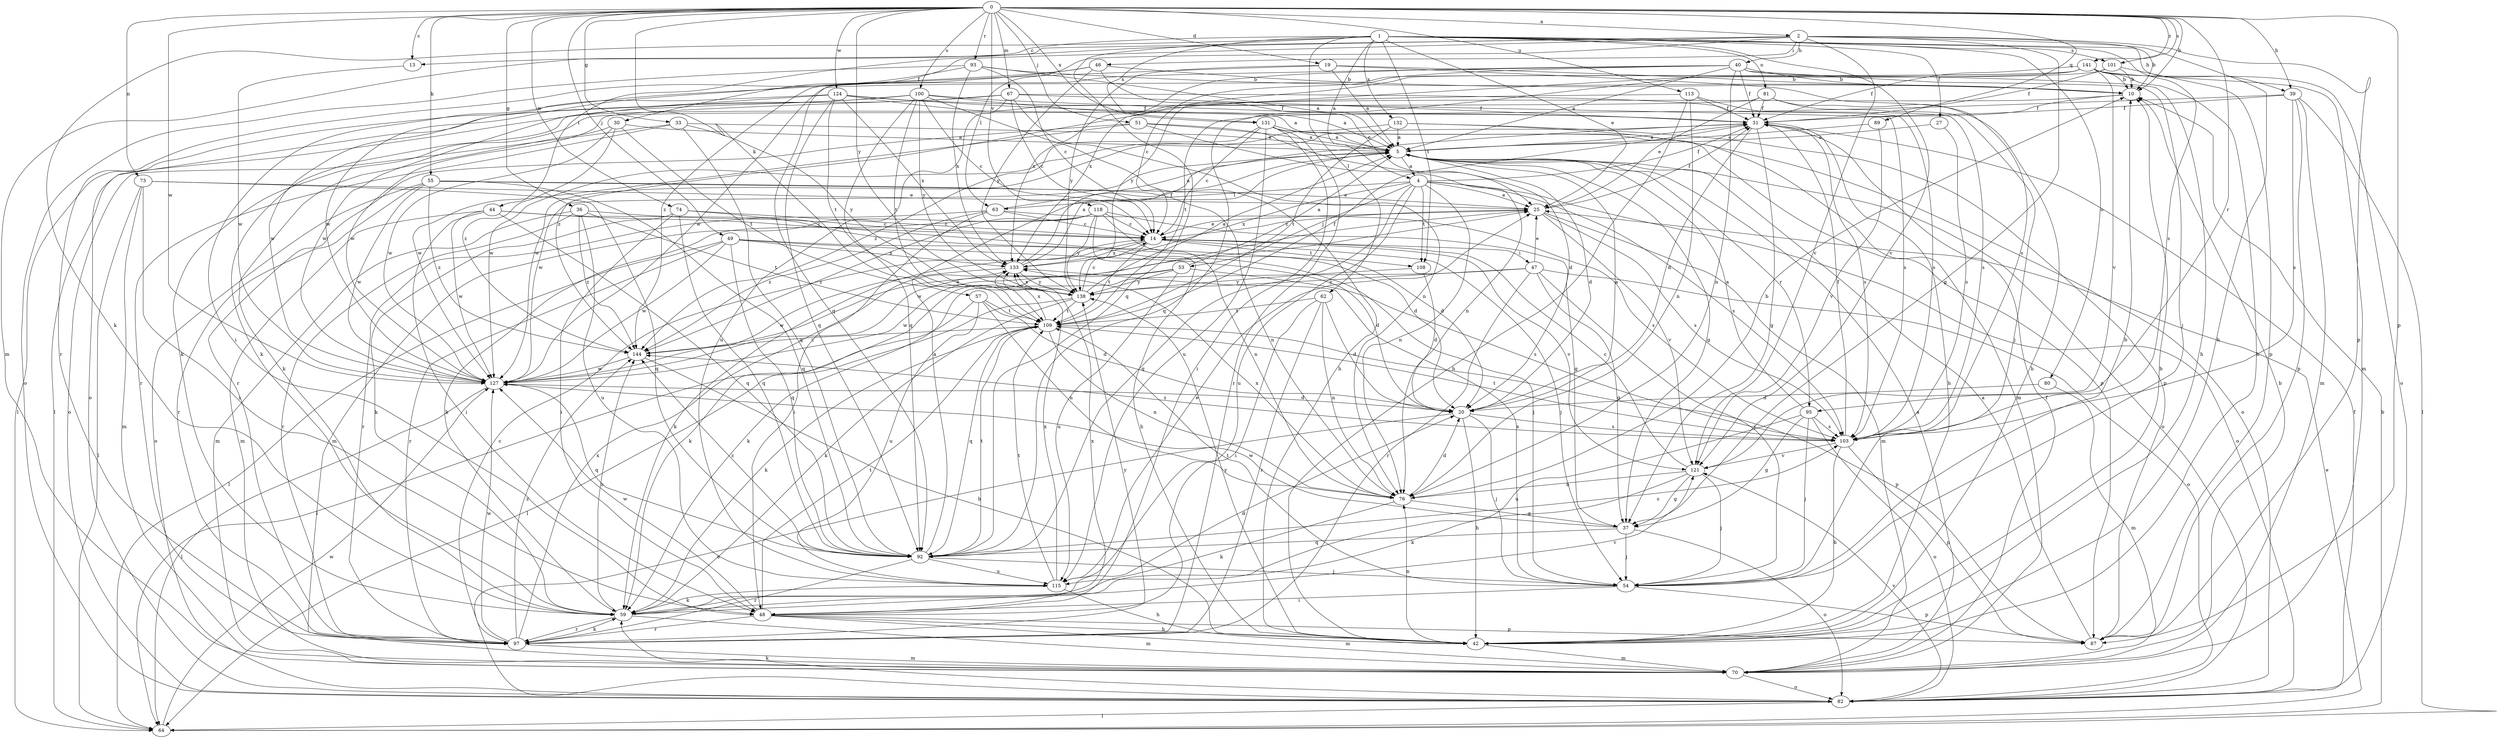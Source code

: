 strict digraph  {
0;
1;
2;
4;
5;
10;
13;
14;
19;
20;
25;
27;
30;
31;
33;
36;
37;
39;
40;
42;
44;
46;
47;
48;
49;
51;
53;
54;
55;
57;
59;
62;
63;
64;
67;
70;
73;
74;
76;
80;
81;
82;
87;
89;
92;
93;
95;
97;
100;
101;
103;
108;
109;
113;
115;
118;
121;
124;
127;
131;
132;
133;
138;
141;
144;
0 -> 2  [label=a];
0 -> 10  [label=b];
0 -> 13  [label=c];
0 -> 19  [label=d];
0 -> 33  [label=g];
0 -> 36  [label=g];
0 -> 39  [label=h];
0 -> 49  [label=j];
0 -> 51  [label=j];
0 -> 55  [label=k];
0 -> 57  [label=k];
0 -> 67  [label=m];
0 -> 73  [label=n];
0 -> 74  [label=n];
0 -> 87  [label=p];
0 -> 89  [label=q];
0 -> 93  [label=r];
0 -> 95  [label=r];
0 -> 100  [label=s];
0 -> 101  [label=s];
0 -> 113  [label=u];
0 -> 118  [label=v];
0 -> 124  [label=w];
0 -> 127  [label=w];
0 -> 131  [label=x];
0 -> 138  [label=y];
0 -> 141  [label=z];
1 -> 4  [label=a];
1 -> 13  [label=c];
1 -> 25  [label=e];
1 -> 27  [label=f];
1 -> 39  [label=h];
1 -> 59  [label=k];
1 -> 62  [label=l];
1 -> 80  [label=o];
1 -> 81  [label=o];
1 -> 92  [label=q];
1 -> 101  [label=s];
1 -> 103  [label=s];
1 -> 108  [label=t];
1 -> 121  [label=v];
1 -> 131  [label=x];
1 -> 132  [label=x];
2 -> 10  [label=b];
2 -> 30  [label=f];
2 -> 37  [label=g];
2 -> 40  [label=h];
2 -> 42  [label=h];
2 -> 44  [label=i];
2 -> 46  [label=i];
2 -> 63  [label=l];
2 -> 70  [label=m];
2 -> 87  [label=p];
2 -> 121  [label=v];
4 -> 25  [label=e];
4 -> 31  [label=f];
4 -> 53  [label=j];
4 -> 63  [label=l];
4 -> 76  [label=n];
4 -> 82  [label=o];
4 -> 92  [label=q];
4 -> 103  [label=s];
4 -> 108  [label=t];
4 -> 115  [label=u];
4 -> 133  [label=x];
5 -> 4  [label=a];
5 -> 20  [label=d];
5 -> 37  [label=g];
5 -> 82  [label=o];
5 -> 95  [label=r];
5 -> 127  [label=w];
10 -> 31  [label=f];
10 -> 59  [label=k];
13 -> 127  [label=w];
14 -> 25  [label=e];
14 -> 47  [label=i];
14 -> 54  [label=j];
14 -> 59  [label=k];
14 -> 108  [label=t];
14 -> 109  [label=t];
14 -> 121  [label=v];
14 -> 133  [label=x];
19 -> 5  [label=a];
19 -> 10  [label=b];
19 -> 48  [label=i];
19 -> 103  [label=s];
19 -> 138  [label=y];
20 -> 5  [label=a];
20 -> 42  [label=h];
20 -> 54  [label=j];
20 -> 82  [label=o];
20 -> 103  [label=s];
25 -> 14  [label=c];
25 -> 31  [label=f];
25 -> 70  [label=m];
25 -> 103  [label=s];
25 -> 121  [label=v];
25 -> 127  [label=w];
27 -> 5  [label=a];
27 -> 103  [label=s];
30 -> 5  [label=a];
30 -> 59  [label=k];
30 -> 109  [label=t];
30 -> 127  [label=w];
30 -> 144  [label=z];
31 -> 5  [label=a];
31 -> 20  [label=d];
31 -> 37  [label=g];
31 -> 42  [label=h];
31 -> 103  [label=s];
31 -> 127  [label=w];
33 -> 5  [label=a];
33 -> 82  [label=o];
33 -> 92  [label=q];
33 -> 97  [label=r];
33 -> 138  [label=y];
36 -> 14  [label=c];
36 -> 70  [label=m];
36 -> 97  [label=r];
36 -> 109  [label=t];
36 -> 115  [label=u];
36 -> 144  [label=z];
37 -> 54  [label=j];
37 -> 82  [label=o];
37 -> 92  [label=q];
37 -> 127  [label=w];
39 -> 31  [label=f];
39 -> 64  [label=l];
39 -> 70  [label=m];
39 -> 87  [label=p];
39 -> 103  [label=s];
39 -> 109  [label=t];
40 -> 5  [label=a];
40 -> 10  [label=b];
40 -> 14  [label=c];
40 -> 31  [label=f];
40 -> 42  [label=h];
40 -> 54  [label=j];
40 -> 76  [label=n];
40 -> 133  [label=x];
40 -> 144  [label=z];
42 -> 10  [label=b];
42 -> 70  [label=m];
42 -> 76  [label=n];
42 -> 138  [label=y];
44 -> 14  [label=c];
44 -> 20  [label=d];
44 -> 48  [label=i];
44 -> 70  [label=m];
44 -> 92  [label=q];
44 -> 127  [label=w];
46 -> 10  [label=b];
46 -> 25  [label=e];
46 -> 92  [label=q];
46 -> 127  [label=w];
46 -> 138  [label=y];
47 -> 25  [label=e];
47 -> 37  [label=g];
47 -> 54  [label=j];
47 -> 59  [label=k];
47 -> 82  [label=o];
47 -> 97  [label=r];
47 -> 138  [label=y];
48 -> 42  [label=h];
48 -> 70  [label=m];
48 -> 87  [label=p];
48 -> 97  [label=r];
48 -> 109  [label=t];
48 -> 127  [label=w];
48 -> 133  [label=x];
49 -> 20  [label=d];
49 -> 54  [label=j];
49 -> 64  [label=l];
49 -> 92  [label=q];
49 -> 97  [label=r];
49 -> 127  [label=w];
49 -> 133  [label=x];
51 -> 5  [label=a];
51 -> 20  [label=d];
51 -> 76  [label=n];
51 -> 97  [label=r];
51 -> 127  [label=w];
53 -> 5  [label=a];
53 -> 59  [label=k];
53 -> 103  [label=s];
53 -> 115  [label=u];
53 -> 127  [label=w];
53 -> 138  [label=y];
54 -> 10  [label=b];
54 -> 48  [label=i];
54 -> 87  [label=p];
54 -> 109  [label=t];
54 -> 133  [label=x];
55 -> 25  [label=e];
55 -> 76  [label=n];
55 -> 82  [label=o];
55 -> 92  [label=q];
55 -> 97  [label=r];
55 -> 127  [label=w];
55 -> 144  [label=z];
57 -> 20  [label=d];
57 -> 64  [label=l];
57 -> 76  [label=n];
57 -> 109  [label=t];
57 -> 115  [label=u];
59 -> 20  [label=d];
59 -> 70  [label=m];
59 -> 97  [label=r];
59 -> 121  [label=v];
59 -> 144  [label=z];
62 -> 20  [label=d];
62 -> 48  [label=i];
62 -> 76  [label=n];
62 -> 97  [label=r];
62 -> 109  [label=t];
63 -> 5  [label=a];
63 -> 14  [label=c];
63 -> 48  [label=i];
63 -> 97  [label=r];
63 -> 103  [label=s];
63 -> 144  [label=z];
64 -> 10  [label=b];
64 -> 25  [label=e];
64 -> 127  [label=w];
67 -> 14  [label=c];
67 -> 31  [label=f];
67 -> 64  [label=l];
67 -> 76  [label=n];
67 -> 103  [label=s];
67 -> 115  [label=u];
67 -> 127  [label=w];
70 -> 5  [label=a];
70 -> 10  [label=b];
70 -> 31  [label=f];
70 -> 82  [label=o];
73 -> 25  [label=e];
73 -> 48  [label=i];
73 -> 64  [label=l];
73 -> 70  [label=m];
73 -> 92  [label=q];
74 -> 14  [label=c];
74 -> 20  [label=d];
74 -> 48  [label=i];
74 -> 59  [label=k];
74 -> 92  [label=q];
76 -> 10  [label=b];
76 -> 20  [label=d];
76 -> 37  [label=g];
76 -> 59  [label=k];
76 -> 133  [label=x];
80 -> 20  [label=d];
80 -> 70  [label=m];
81 -> 25  [label=e];
81 -> 31  [label=f];
81 -> 42  [label=h];
81 -> 54  [label=j];
81 -> 59  [label=k];
82 -> 31  [label=f];
82 -> 59  [label=k];
82 -> 64  [label=l];
82 -> 121  [label=v];
87 -> 5  [label=a];
89 -> 5  [label=a];
89 -> 121  [label=v];
92 -> 5  [label=a];
92 -> 54  [label=j];
92 -> 97  [label=r];
92 -> 103  [label=s];
92 -> 109  [label=t];
92 -> 115  [label=u];
92 -> 144  [label=z];
93 -> 5  [label=a];
93 -> 10  [label=b];
93 -> 14  [label=c];
93 -> 82  [label=o];
93 -> 97  [label=r];
93 -> 133  [label=x];
95 -> 5  [label=a];
95 -> 37  [label=g];
95 -> 54  [label=j];
95 -> 82  [label=o];
95 -> 103  [label=s];
95 -> 115  [label=u];
97 -> 14  [label=c];
97 -> 59  [label=k];
97 -> 70  [label=m];
97 -> 127  [label=w];
97 -> 133  [label=x];
97 -> 138  [label=y];
97 -> 144  [label=z];
100 -> 5  [label=a];
100 -> 14  [label=c];
100 -> 31  [label=f];
100 -> 42  [label=h];
100 -> 82  [label=o];
100 -> 92  [label=q];
100 -> 109  [label=t];
100 -> 127  [label=w];
100 -> 138  [label=y];
101 -> 10  [label=b];
101 -> 31  [label=f];
101 -> 87  [label=p];
101 -> 92  [label=q];
103 -> 31  [label=f];
103 -> 42  [label=h];
103 -> 87  [label=p];
103 -> 109  [label=t];
103 -> 121  [label=v];
103 -> 144  [label=z];
108 -> 20  [label=d];
108 -> 138  [label=y];
109 -> 31  [label=f];
109 -> 59  [label=k];
109 -> 76  [label=n];
109 -> 87  [label=p];
109 -> 92  [label=q];
109 -> 133  [label=x];
109 -> 144  [label=z];
113 -> 31  [label=f];
113 -> 42  [label=h];
113 -> 76  [label=n];
113 -> 103  [label=s];
113 -> 144  [label=z];
115 -> 25  [label=e];
115 -> 42  [label=h];
115 -> 59  [label=k];
115 -> 109  [label=t];
115 -> 133  [label=x];
118 -> 14  [label=c];
118 -> 37  [label=g];
118 -> 42  [label=h];
118 -> 59  [label=k];
118 -> 70  [label=m];
118 -> 76  [label=n];
118 -> 138  [label=y];
118 -> 144  [label=z];
121 -> 14  [label=c];
121 -> 37  [label=g];
121 -> 54  [label=j];
121 -> 59  [label=k];
121 -> 76  [label=n];
124 -> 5  [label=a];
124 -> 31  [label=f];
124 -> 64  [label=l];
124 -> 92  [label=q];
124 -> 103  [label=s];
124 -> 109  [label=t];
124 -> 127  [label=w];
124 -> 133  [label=x];
127 -> 20  [label=d];
127 -> 64  [label=l];
127 -> 92  [label=q];
131 -> 5  [label=a];
131 -> 14  [label=c];
131 -> 48  [label=i];
131 -> 82  [label=o];
131 -> 87  [label=p];
131 -> 97  [label=r];
131 -> 115  [label=u];
131 -> 144  [label=z];
132 -> 5  [label=a];
132 -> 70  [label=m];
132 -> 87  [label=p];
132 -> 109  [label=t];
132 -> 127  [label=w];
133 -> 5  [label=a];
133 -> 31  [label=f];
133 -> 127  [label=w];
133 -> 138  [label=y];
138 -> 5  [label=a];
138 -> 14  [label=c];
138 -> 59  [label=k];
138 -> 64  [label=l];
138 -> 109  [label=t];
138 -> 133  [label=x];
141 -> 10  [label=b];
141 -> 31  [label=f];
141 -> 42  [label=h];
141 -> 70  [label=m];
141 -> 82  [label=o];
141 -> 121  [label=v];
141 -> 127  [label=w];
141 -> 133  [label=x];
141 -> 138  [label=y];
144 -> 25  [label=e];
144 -> 42  [label=h];
144 -> 127  [label=w];
}
